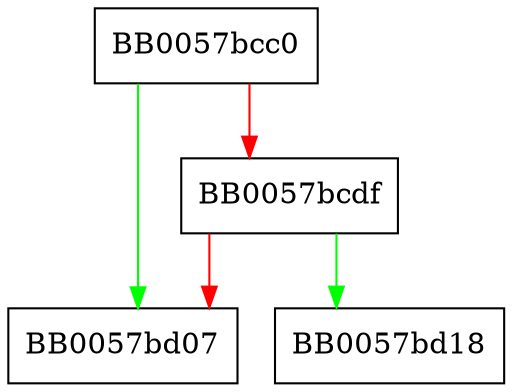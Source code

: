 digraph DH_compute_key_padded {
  node [shape="box"];
  graph [splines=ortho];
  BB0057bcc0 -> BB0057bd07 [color="green"];
  BB0057bcc0 -> BB0057bcdf [color="red"];
  BB0057bcdf -> BB0057bd18 [color="green"];
  BB0057bcdf -> BB0057bd07 [color="red"];
}